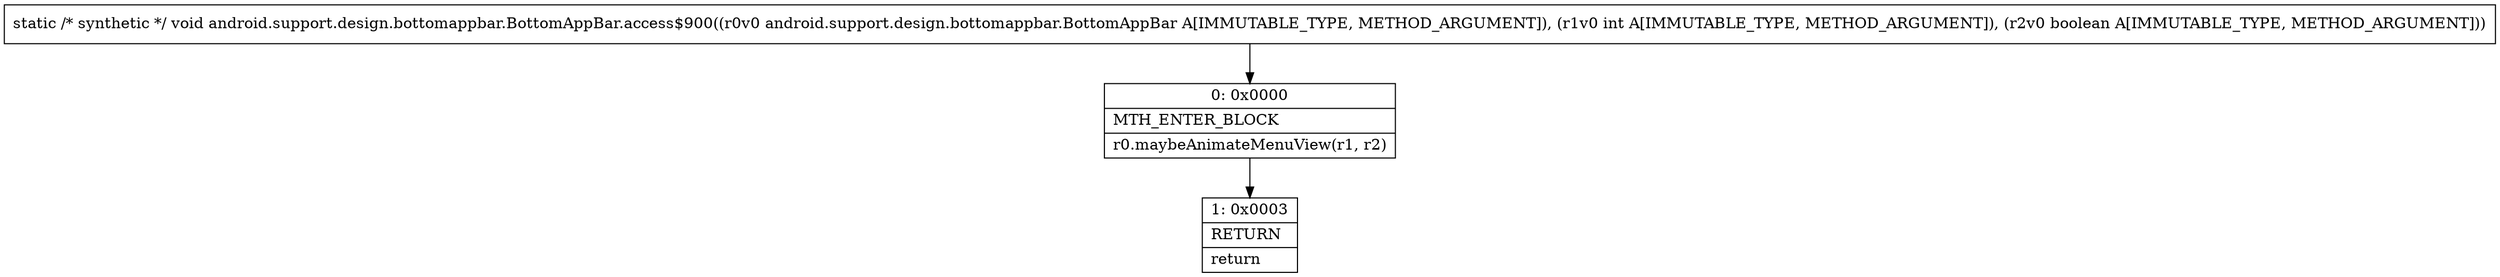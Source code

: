 digraph "CFG forandroid.support.design.bottomappbar.BottomAppBar.access$900(Landroid\/support\/design\/bottomappbar\/BottomAppBar;IZ)V" {
Node_0 [shape=record,label="{0\:\ 0x0000|MTH_ENTER_BLOCK\l|r0.maybeAnimateMenuView(r1, r2)\l}"];
Node_1 [shape=record,label="{1\:\ 0x0003|RETURN\l|return\l}"];
MethodNode[shape=record,label="{static \/* synthetic *\/ void android.support.design.bottomappbar.BottomAppBar.access$900((r0v0 android.support.design.bottomappbar.BottomAppBar A[IMMUTABLE_TYPE, METHOD_ARGUMENT]), (r1v0 int A[IMMUTABLE_TYPE, METHOD_ARGUMENT]), (r2v0 boolean A[IMMUTABLE_TYPE, METHOD_ARGUMENT])) }"];
MethodNode -> Node_0;
Node_0 -> Node_1;
}

